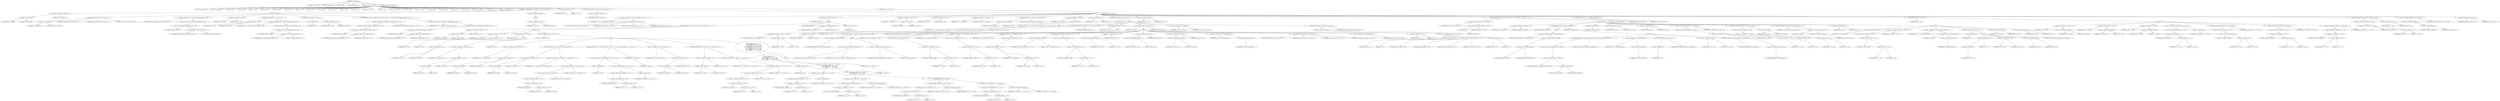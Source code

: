 digraph cache_insert {  
"1000127" [label = "(METHOD,cache_insert)" ]
"1000128" [label = "(PARAM,const char *a1)" ]
"1000129" [label = "(PARAM,_DWORD *a2)" ]
"1000130" [label = "(PARAM,int a3)" ]
"1000131" [label = "(PARAM,unsigned int a4)" ]
"1000132" [label = "(PARAM,int a5)" ]
"1000133" [label = "(BLOCK,,)" ]
"1000134" [label = "(LOCAL,v9: unsigned int)" ]
"1000135" [label = "(LOCAL,v10: unsigned int)" ]
"1000136" [label = "(LOCAL,v11: int)" ]
"1000137" [label = "(LOCAL,v12: int)" ]
"1000138" [label = "(LOCAL,v13: bool)" ]
"1000139" [label = "(LOCAL,v14: bool)" ]
"1000140" [label = "(LOCAL,v15: bool)" ]
"1000141" [label = "(LOCAL,v16: int)" ]
"1000142" [label = "(LOCAL,v17: int)" ]
"1000143" [label = "(LOCAL,v18: int)" ]
"1000144" [label = "(LOCAL,v19: int)" ]
"1000145" [label = "(LOCAL,v20: int)" ]
"1000146" [label = "(LOCAL,v21: int)" ]
"1000147" [label = "(LOCAL,v22: int)" ]
"1000148" [label = "(LOCAL,v23: const char *)" ]
"1000149" [label = "(LOCAL,v24: int)" ]
"1000150" [label = "(LOCAL,v25: _DWORD *)" ]
"1000151" [label = "(LOCAL,v26: int)" ]
"1000152" [label = "(LOCAL,v27: char *)" ]
"1000153" [label = "(LOCAL,v29: int)" ]
"1000154" [label = "(LOCAL,v30: int)" ]
"1000155" [label = "(LOCAL,v31: int)" ]
"1000156" [label = "(LOCAL,v32: int)" ]
"1000157" [label = "(LOCAL,v33: _DWORD *)" ]
"1000158" [label = "(LOCAL,s: char *)" ]
"1000159" [label = "(LOCAL,v35: _DWORD [ 11 ])" ]
"1000160" [label = "(CONTROL_STRUCTURE,if ( (a5 & 0x980) != 0 ),if ( (a5 & 0x980) != 0 ))" ]
"1000161" [label = "(<operator>.notEquals,(a5 & 0x980) != 0)" ]
"1000162" [label = "(<operator>.and,a5 & 0x980)" ]
"1000163" [label = "(IDENTIFIER,a5,a5 & 0x980)" ]
"1000164" [label = "(LITERAL,0x980,a5 & 0x980)" ]
"1000165" [label = "(LITERAL,0,(a5 & 0x980) != 0)" ]
"1000166" [label = "(BLOCK,,)" ]
"1000167" [label = "(log_query,log_query(a5 | 0x10000, a1, a2, 0))" ]
"1000168" [label = "(<operator>.or,a5 | 0x10000)" ]
"1000169" [label = "(IDENTIFIER,a5,a5 | 0x10000)" ]
"1000170" [label = "(LITERAL,0x10000,a5 | 0x10000)" ]
"1000171" [label = "(IDENTIFIER,a1,log_query(a5 | 0x10000, a1, a2, 0))" ]
"1000172" [label = "(IDENTIFIER,a2,log_query(a5 | 0x10000, a1, a2, 0))" ]
"1000173" [label = "(LITERAL,0,log_query(a5 | 0x10000, a1, a2, 0))" ]
"1000174" [label = "(<operator>.assignment,v9 = *(_DWORD *)(dnsmasq_daemon + 252))" ]
"1000175" [label = "(IDENTIFIER,v9,v9 = *(_DWORD *)(dnsmasq_daemon + 252))" ]
"1000176" [label = "(<operator>.indirection,*(_DWORD *)(dnsmasq_daemon + 252))" ]
"1000177" [label = "(<operator>.cast,(_DWORD *)(dnsmasq_daemon + 252))" ]
"1000178" [label = "(UNKNOWN,_DWORD *,_DWORD *)" ]
"1000179" [label = "(<operator>.addition,dnsmasq_daemon + 252)" ]
"1000180" [label = "(IDENTIFIER,dnsmasq_daemon,dnsmasq_daemon + 252)" ]
"1000181" [label = "(LITERAL,252,dnsmasq_daemon + 252)" ]
"1000182" [label = "(<operator>.assignment,v10 = a4)" ]
"1000183" [label = "(IDENTIFIER,v10,v10 = a4)" ]
"1000184" [label = "(IDENTIFIER,a4,v10 = a4)" ]
"1000185" [label = "(CONTROL_STRUCTURE,if ( v9 < a4 ),if ( v9 < a4 ))" ]
"1000186" [label = "(<operator>.lessThan,v9 < a4)" ]
"1000187" [label = "(IDENTIFIER,v9,v9 < a4)" ]
"1000188" [label = "(IDENTIFIER,a4,v9 < a4)" ]
"1000189" [label = "(<operator>.assignment,v10 = *(_DWORD *)(dnsmasq_daemon + 252))" ]
"1000190" [label = "(IDENTIFIER,v10,v10 = *(_DWORD *)(dnsmasq_daemon + 252))" ]
"1000191" [label = "(<operator>.indirection,*(_DWORD *)(dnsmasq_daemon + 252))" ]
"1000192" [label = "(<operator>.cast,(_DWORD *)(dnsmasq_daemon + 252))" ]
"1000193" [label = "(UNKNOWN,_DWORD *,_DWORD *)" ]
"1000194" [label = "(<operator>.addition,dnsmasq_daemon + 252)" ]
"1000195" [label = "(IDENTIFIER,dnsmasq_daemon,dnsmasq_daemon + 252)" ]
"1000196" [label = "(LITERAL,252,dnsmasq_daemon + 252)" ]
"1000197" [label = "(CONTROL_STRUCTURE,if ( !v9 ),if ( !v9 ))" ]
"1000198" [label = "(<operator>.logicalNot,!v9)" ]
"1000199" [label = "(IDENTIFIER,v9,!v9)" ]
"1000200" [label = "(<operator>.assignment,v10 = a4)" ]
"1000201" [label = "(IDENTIFIER,v10,v10 = a4)" ]
"1000202" [label = "(IDENTIFIER,a4,v10 = a4)" ]
"1000203" [label = "(CONTROL_STRUCTURE,if ( *(_DWORD *)(dnsmasq_daemon + 248) > v10 ),if ( *(_DWORD *)(dnsmasq_daemon + 248) > v10 ))" ]
"1000204" [label = "(<operator>.greaterThan,*(_DWORD *)(dnsmasq_daemon + 248) > v10)" ]
"1000205" [label = "(<operator>.indirection,*(_DWORD *)(dnsmasq_daemon + 248))" ]
"1000206" [label = "(<operator>.cast,(_DWORD *)(dnsmasq_daemon + 248))" ]
"1000207" [label = "(UNKNOWN,_DWORD *,_DWORD *)" ]
"1000208" [label = "(<operator>.addition,dnsmasq_daemon + 248)" ]
"1000209" [label = "(IDENTIFIER,dnsmasq_daemon,dnsmasq_daemon + 248)" ]
"1000210" [label = "(LITERAL,248,dnsmasq_daemon + 248)" ]
"1000211" [label = "(IDENTIFIER,v10,*(_DWORD *)(dnsmasq_daemon + 248) > v10)" ]
"1000212" [label = "(<operator>.assignment,v10 = *(_DWORD *)(dnsmasq_daemon + 248))" ]
"1000213" [label = "(IDENTIFIER,v10,v10 = *(_DWORD *)(dnsmasq_daemon + 248))" ]
"1000214" [label = "(<operator>.indirection,*(_DWORD *)(dnsmasq_daemon + 248))" ]
"1000215" [label = "(<operator>.cast,(_DWORD *)(dnsmasq_daemon + 248))" ]
"1000216" [label = "(UNKNOWN,_DWORD *,_DWORD *)" ]
"1000217" [label = "(<operator>.addition,dnsmasq_daemon + 248)" ]
"1000218" [label = "(IDENTIFIER,dnsmasq_daemon,dnsmasq_daemon + 248)" ]
"1000219" [label = "(LITERAL,248,dnsmasq_daemon + 248)" ]
"1000220" [label = "(CONTROL_STRUCTURE,else,else)" ]
"1000221" [label = "(BLOCK,,)" ]
"1000222" [label = "(<operator>.assignment,v10 = a4)" ]
"1000223" [label = "(IDENTIFIER,v10,v10 = a4)" ]
"1000224" [label = "(IDENTIFIER,a4,v10 = a4)" ]
"1000225" [label = "(<operator>.assignment,v11 = 0)" ]
"1000226" [label = "(IDENTIFIER,v11,v11 = 0)" ]
"1000227" [label = "(LITERAL,0,v11 = 0)" ]
"1000228" [label = "(CONTROL_STRUCTURE,if ( !insert_error ),if ( !insert_error ))" ]
"1000229" [label = "(<operator>.logicalNot,!insert_error)" ]
"1000230" [label = "(IDENTIFIER,insert_error,!insert_error)" ]
"1000231" [label = "(BLOCK,,)" ]
"1000232" [label = "(<operator>.assignment,v12 = cache_scan_free(a1, a2, a3, a5))" ]
"1000233" [label = "(IDENTIFIER,v12,v12 = cache_scan_free(a1, a2, a3, a5))" ]
"1000234" [label = "(cache_scan_free,cache_scan_free(a1, a2, a3, a5))" ]
"1000235" [label = "(IDENTIFIER,a1,cache_scan_free(a1, a2, a3, a5))" ]
"1000236" [label = "(IDENTIFIER,a2,cache_scan_free(a1, a2, a3, a5))" ]
"1000237" [label = "(IDENTIFIER,a3,cache_scan_free(a1, a2, a3, a5))" ]
"1000238" [label = "(IDENTIFIER,a5,cache_scan_free(a1, a2, a3, a5))" ]
"1000239" [label = "(CONTROL_STRUCTURE,if ( v12 ),if ( v12 ))" ]
"1000240" [label = "(IDENTIFIER,v12,if ( v12 ))" ]
"1000241" [label = "(BLOCK,,)" ]
"1000242" [label = "(CONTROL_STRUCTURE,if ( (a5 & 0x180) != 0 ),if ( (a5 & 0x180) != 0 ))" ]
"1000243" [label = "(<operator>.notEquals,(a5 & 0x180) != 0)" ]
"1000244" [label = "(<operator>.and,a5 & 0x180)" ]
"1000245" [label = "(IDENTIFIER,a5,a5 & 0x180)" ]
"1000246" [label = "(LITERAL,0x180,a5 & 0x180)" ]
"1000247" [label = "(LITERAL,0,(a5 & 0x180) != 0)" ]
"1000248" [label = "(BLOCK,,)" ]
"1000249" [label = "(<operator>.assignment,v13 = a2 == 0)" ]
"1000250" [label = "(IDENTIFIER,v13,v13 = a2 == 0)" ]
"1000251" [label = "(<operator>.equals,a2 == 0)" ]
"1000252" [label = "(IDENTIFIER,a2,a2 == 0)" ]
"1000253" [label = "(LITERAL,0,a2 == 0)" ]
"1000254" [label = "(CONTROL_STRUCTURE,if ( a2 ),if ( a2 ))" ]
"1000255" [label = "(IDENTIFIER,a2,if ( a2 ))" ]
"1000256" [label = "(BLOCK,,)" ]
"1000257" [label = "(<operator>.assignment,v11 = v12)" ]
"1000258" [label = "(IDENTIFIER,v11,v11 = v12)" ]
"1000259" [label = "(IDENTIFIER,v12,v11 = v12)" ]
"1000260" [label = "(<operator>.assignment,v13 = (a5 & 8) == 0)" ]
"1000261" [label = "(IDENTIFIER,v13,v13 = (a5 & 8) == 0)" ]
"1000262" [label = "(<operator>.equals,(a5 & 8) == 0)" ]
"1000263" [label = "(<operator>.and,a5 & 8)" ]
"1000264" [label = "(IDENTIFIER,a5,a5 & 8)" ]
"1000265" [label = "(LITERAL,8,a5 & 8)" ]
"1000266" [label = "(LITERAL,0,(a5 & 8) == 0)" ]
"1000267" [label = "(CONTROL_STRUCTURE,if ( !v13 ),if ( !v13 ))" ]
"1000268" [label = "(<operator>.logicalNot,!v13)" ]
"1000269" [label = "(IDENTIFIER,v13,!v13)" ]
"1000270" [label = "(BLOCK,,)" ]
"1000271" [label = "(<operator>.assignment,v14 = (a5 & 0x80) == 0)" ]
"1000272" [label = "(IDENTIFIER,v14,v14 = (a5 & 0x80) == 0)" ]
"1000273" [label = "(<operator>.equals,(a5 & 0x80) == 0)" ]
"1000274" [label = "(<operator>.and,a5 & 0x80)" ]
"1000275" [label = "(IDENTIFIER,a5,a5 & 0x80)" ]
"1000276" [label = "(LITERAL,0x80,a5 & 0x80)" ]
"1000277" [label = "(LITERAL,0,(a5 & 0x80) == 0)" ]
"1000278" [label = "(CONTROL_STRUCTURE,if ( (a5 & 0x80) != 0 ),if ( (a5 & 0x80) != 0 ))" ]
"1000279" [label = "(<operator>.notEquals,(a5 & 0x80) != 0)" ]
"1000280" [label = "(<operator>.and,a5 & 0x80)" ]
"1000281" [label = "(IDENTIFIER,a5,a5 & 0x80)" ]
"1000282" [label = "(LITERAL,0x80,a5 & 0x80)" ]
"1000283" [label = "(LITERAL,0,(a5 & 0x80) != 0)" ]
"1000284" [label = "(<operator>.assignment,v14 = (*(_BYTE *)(v11 + 36) & 0x80) == 0)" ]
"1000285" [label = "(IDENTIFIER,v14,v14 = (*(_BYTE *)(v11 + 36) & 0x80) == 0)" ]
"1000286" [label = "(<operator>.equals,(*(_BYTE *)(v11 + 36) & 0x80) == 0)" ]
"1000287" [label = "(<operator>.and,*(_BYTE *)(v11 + 36) & 0x80)" ]
"1000288" [label = "(<operator>.indirection,*(_BYTE *)(v11 + 36))" ]
"1000289" [label = "(<operator>.cast,(_BYTE *)(v11 + 36))" ]
"1000290" [label = "(UNKNOWN,_BYTE *,_BYTE *)" ]
"1000291" [label = "(<operator>.addition,v11 + 36)" ]
"1000292" [label = "(IDENTIFIER,v11,v11 + 36)" ]
"1000293" [label = "(LITERAL,36,v11 + 36)" ]
"1000294" [label = "(LITERAL,0x80,*(_BYTE *)(v11 + 36) & 0x80)" ]
"1000295" [label = "(LITERAL,0,(*(_BYTE *)(v11 + 36) & 0x80) == 0)" ]
"1000296" [label = "(CONTROL_STRUCTURE,if ( !v14 && *(_DWORD *)(v11 + 12) == *a2 ),if ( !v14 && *(_DWORD *)(v11 + 12) == *a2 ))" ]
"1000297" [label = "(<operator>.logicalAnd,!v14 && *(_DWORD *)(v11 + 12) == *a2)" ]
"1000298" [label = "(<operator>.logicalNot,!v14)" ]
"1000299" [label = "(IDENTIFIER,v14,!v14)" ]
"1000300" [label = "(<operator>.equals,*(_DWORD *)(v11 + 12) == *a2)" ]
"1000301" [label = "(<operator>.indirection,*(_DWORD *)(v11 + 12))" ]
"1000302" [label = "(<operator>.cast,(_DWORD *)(v11 + 12))" ]
"1000303" [label = "(UNKNOWN,_DWORD *,_DWORD *)" ]
"1000304" [label = "(<operator>.addition,v11 + 12)" ]
"1000305" [label = "(IDENTIFIER,v11,v11 + 12)" ]
"1000306" [label = "(LITERAL,12,v11 + 12)" ]
"1000307" [label = "(<operator>.indirection,*a2)" ]
"1000308" [label = "(IDENTIFIER,a2,*(_DWORD *)(v11 + 12) == *a2)" ]
"1000309" [label = "(RETURN,return v11;,return v11;)" ]
"1000310" [label = "(IDENTIFIER,v11,return v11;)" ]
"1000311" [label = "(<operator>.assignment,v15 = (a5 & 0x100) == 0)" ]
"1000312" [label = "(IDENTIFIER,v15,v15 = (a5 & 0x100) == 0)" ]
"1000313" [label = "(<operator>.equals,(a5 & 0x100) == 0)" ]
"1000314" [label = "(<operator>.and,a5 & 0x100)" ]
"1000315" [label = "(IDENTIFIER,a5,a5 & 0x100)" ]
"1000316" [label = "(LITERAL,0x100,a5 & 0x100)" ]
"1000317" [label = "(LITERAL,0,(a5 & 0x100) == 0)" ]
"1000318" [label = "(CONTROL_STRUCTURE,if ( (a5 & 0x100) != 0 ),if ( (a5 & 0x100) != 0 ))" ]
"1000319" [label = "(<operator>.notEquals,(a5 & 0x100) != 0)" ]
"1000320" [label = "(<operator>.and,a5 & 0x100)" ]
"1000321" [label = "(IDENTIFIER,a5,a5 & 0x100)" ]
"1000322" [label = "(LITERAL,0x100,a5 & 0x100)" ]
"1000323" [label = "(LITERAL,0,(a5 & 0x100) != 0)" ]
"1000324" [label = "(<operator>.assignment,v15 = (*(_BYTE *)(v11 + 37) & 1) == 0)" ]
"1000325" [label = "(IDENTIFIER,v15,v15 = (*(_BYTE *)(v11 + 37) & 1) == 0)" ]
"1000326" [label = "(<operator>.equals,(*(_BYTE *)(v11 + 37) & 1) == 0)" ]
"1000327" [label = "(<operator>.and,*(_BYTE *)(v11 + 37) & 1)" ]
"1000328" [label = "(<operator>.indirection,*(_BYTE *)(v11 + 37))" ]
"1000329" [label = "(<operator>.cast,(_BYTE *)(v11 + 37))" ]
"1000330" [label = "(UNKNOWN,_BYTE *,_BYTE *)" ]
"1000331" [label = "(<operator>.addition,v11 + 37)" ]
"1000332" [label = "(IDENTIFIER,v11,v11 + 37)" ]
"1000333" [label = "(LITERAL,37,v11 + 37)" ]
"1000334" [label = "(LITERAL,1,*(_BYTE *)(v11 + 37) & 1)" ]
"1000335" [label = "(LITERAL,0,(*(_BYTE *)(v11 + 37) & 1) == 0)" ]
"1000336" [label = "(CONTROL_STRUCTURE,if ( !v15\n            && *(_DWORD *)(v11 + 12) == *a2\n            && *(_DWORD *)(v11 + 16) == a2[1]\n            && *(_DWORD *)(v11 + 20) == a2[2]\n            && *(_DWORD *)(v11 + 24) == a2[3] ),if ( !v15\n            && *(_DWORD *)(v11 + 12) == *a2\n            && *(_DWORD *)(v11 + 16) == a2[1]\n            && *(_DWORD *)(v11 + 20) == a2[2]\n            && *(_DWORD *)(v11 + 24) == a2[3] ))" ]
"1000337" [label = "(<operator>.logicalAnd,!v15\n            && *(_DWORD *)(v11 + 12) == *a2\n            && *(_DWORD *)(v11 + 16) == a2[1]\n            && *(_DWORD *)(v11 + 20) == a2[2]\n            && *(_DWORD *)(v11 + 24) == a2[3])" ]
"1000338" [label = "(<operator>.logicalNot,!v15)" ]
"1000339" [label = "(IDENTIFIER,v15,!v15)" ]
"1000340" [label = "(<operator>.logicalAnd,*(_DWORD *)(v11 + 12) == *a2\n            && *(_DWORD *)(v11 + 16) == a2[1]\n            && *(_DWORD *)(v11 + 20) == a2[2]\n            && *(_DWORD *)(v11 + 24) == a2[3])" ]
"1000341" [label = "(<operator>.equals,*(_DWORD *)(v11 + 12) == *a2)" ]
"1000342" [label = "(<operator>.indirection,*(_DWORD *)(v11 + 12))" ]
"1000343" [label = "(<operator>.cast,(_DWORD *)(v11 + 12))" ]
"1000344" [label = "(UNKNOWN,_DWORD *,_DWORD *)" ]
"1000345" [label = "(<operator>.addition,v11 + 12)" ]
"1000346" [label = "(IDENTIFIER,v11,v11 + 12)" ]
"1000347" [label = "(LITERAL,12,v11 + 12)" ]
"1000348" [label = "(<operator>.indirection,*a2)" ]
"1000349" [label = "(IDENTIFIER,a2,*(_DWORD *)(v11 + 12) == *a2)" ]
"1000350" [label = "(<operator>.logicalAnd,*(_DWORD *)(v11 + 16) == a2[1]\n            && *(_DWORD *)(v11 + 20) == a2[2]\n            && *(_DWORD *)(v11 + 24) == a2[3])" ]
"1000351" [label = "(<operator>.equals,*(_DWORD *)(v11 + 16) == a2[1])" ]
"1000352" [label = "(<operator>.indirection,*(_DWORD *)(v11 + 16))" ]
"1000353" [label = "(<operator>.cast,(_DWORD *)(v11 + 16))" ]
"1000354" [label = "(UNKNOWN,_DWORD *,_DWORD *)" ]
"1000355" [label = "(<operator>.addition,v11 + 16)" ]
"1000356" [label = "(IDENTIFIER,v11,v11 + 16)" ]
"1000357" [label = "(LITERAL,16,v11 + 16)" ]
"1000358" [label = "(<operator>.indirectIndexAccess,a2[1])" ]
"1000359" [label = "(IDENTIFIER,a2,*(_DWORD *)(v11 + 16) == a2[1])" ]
"1000360" [label = "(LITERAL,1,*(_DWORD *)(v11 + 16) == a2[1])" ]
"1000361" [label = "(<operator>.logicalAnd,*(_DWORD *)(v11 + 20) == a2[2]\n            && *(_DWORD *)(v11 + 24) == a2[3])" ]
"1000362" [label = "(<operator>.equals,*(_DWORD *)(v11 + 20) == a2[2])" ]
"1000363" [label = "(<operator>.indirection,*(_DWORD *)(v11 + 20))" ]
"1000364" [label = "(<operator>.cast,(_DWORD *)(v11 + 20))" ]
"1000365" [label = "(UNKNOWN,_DWORD *,_DWORD *)" ]
"1000366" [label = "(<operator>.addition,v11 + 20)" ]
"1000367" [label = "(IDENTIFIER,v11,v11 + 20)" ]
"1000368" [label = "(LITERAL,20,v11 + 20)" ]
"1000369" [label = "(<operator>.indirectIndexAccess,a2[2])" ]
"1000370" [label = "(IDENTIFIER,a2,*(_DWORD *)(v11 + 20) == a2[2])" ]
"1000371" [label = "(LITERAL,2,*(_DWORD *)(v11 + 20) == a2[2])" ]
"1000372" [label = "(<operator>.equals,*(_DWORD *)(v11 + 24) == a2[3])" ]
"1000373" [label = "(<operator>.indirection,*(_DWORD *)(v11 + 24))" ]
"1000374" [label = "(<operator>.cast,(_DWORD *)(v11 + 24))" ]
"1000375" [label = "(UNKNOWN,_DWORD *,_DWORD *)" ]
"1000376" [label = "(<operator>.addition,v11 + 24)" ]
"1000377" [label = "(IDENTIFIER,v11,v11 + 24)" ]
"1000378" [label = "(LITERAL,24,v11 + 24)" ]
"1000379" [label = "(<operator>.indirectIndexAccess,a2[3])" ]
"1000380" [label = "(IDENTIFIER,a2,*(_DWORD *)(v11 + 24) == a2[3])" ]
"1000381" [label = "(LITERAL,3,*(_DWORD *)(v11 + 24) == a2[3])" ]
"1000382" [label = "(BLOCK,,)" ]
"1000383" [label = "(RETURN,return v11;,return v11;)" ]
"1000384" [label = "(IDENTIFIER,v11,return v11;)" ]
"1000385" [label = "(JUMP_TARGET,LABEL_44)" ]
"1000386" [label = "(<operator>.assignment,insert_error = 1)" ]
"1000387" [label = "(IDENTIFIER,insert_error,insert_error = 1)" ]
"1000388" [label = "(LITERAL,1,insert_error = 1)" ]
"1000389" [label = "(RETURN,return 0;,return 0;)" ]
"1000390" [label = "(LITERAL,0,return 0;)" ]
"1000391" [label = "(<operator>.assignment,s = (char *)a1)" ]
"1000392" [label = "(IDENTIFIER,s,s = (char *)a1)" ]
"1000393" [label = "(<operator>.cast,(char *)a1)" ]
"1000394" [label = "(UNKNOWN,char *,char *)" ]
"1000395" [label = "(IDENTIFIER,a1,(char *)a1)" ]
"1000396" [label = "(<operator>.assignment,v33 = a2)" ]
"1000397" [label = "(IDENTIFIER,v33,v33 = a2)" ]
"1000398" [label = "(IDENTIFIER,a2,v33 = a2)" ]
"1000399" [label = "(<operator>.assignment,v11 = cache_tail)" ]
"1000400" [label = "(IDENTIFIER,v11,v11 = cache_tail)" ]
"1000401" [label = "(IDENTIFIER,cache_tail,v11 = cache_tail)" ]
"1000402" [label = "(CONTROL_STRUCTURE,if ( !cache_tail ),if ( !cache_tail ))" ]
"1000403" [label = "(<operator>.logicalNot,!cache_tail)" ]
"1000404" [label = "(IDENTIFIER,cache_tail,!cache_tail)" ]
"1000405" [label = "(CONTROL_STRUCTURE,goto LABEL_44;,goto LABEL_44;)" ]
"1000406" [label = "(<operator>.assignment,v16 = a5 & 4)" ]
"1000407" [label = "(IDENTIFIER,v16,v16 = a5 & 4)" ]
"1000408" [label = "(<operator>.and,a5 & 4)" ]
"1000409" [label = "(IDENTIFIER,a5,a5 & 4)" ]
"1000410" [label = "(LITERAL,4,a5 & 4)" ]
"1000411" [label = "(<operator>.assignment,v17 = 0)" ]
"1000412" [label = "(IDENTIFIER,v17,v17 = 0)" ]
"1000413" [label = "(LITERAL,0,v17 = 0)" ]
"1000414" [label = "(CONTROL_STRUCTURE,while ( 1 ),while ( 1 ))" ]
"1000415" [label = "(LITERAL,1,while ( 1 ))" ]
"1000416" [label = "(BLOCK,,)" ]
"1000417" [label = "(<operator>.assignment,v18 = *(unsigned __int16 *)(v11 + 36))" ]
"1000418" [label = "(IDENTIFIER,v18,v18 = *(unsigned __int16 *)(v11 + 36))" ]
"1000419" [label = "(<operator>.indirection,*(unsigned __int16 *)(v11 + 36))" ]
"1000420" [label = "(<operator>.cast,(unsigned __int16 *)(v11 + 36))" ]
"1000421" [label = "(UNKNOWN,unsigned __int16 *,unsigned __int16 *)" ]
"1000422" [label = "(<operator>.addition,v11 + 36)" ]
"1000423" [label = "(IDENTIFIER,v11,v11 + 36)" ]
"1000424" [label = "(LITERAL,36,v11 + 36)" ]
"1000425" [label = "(CONTROL_STRUCTURE,if ( (v18 & 0xC) == 0 ),if ( (v18 & 0xC) == 0 ))" ]
"1000426" [label = "(<operator>.equals,(v18 & 0xC) == 0)" ]
"1000427" [label = "(<operator>.and,v18 & 0xC)" ]
"1000428" [label = "(IDENTIFIER,v18,v18 & 0xC)" ]
"1000429" [label = "(LITERAL,0xC,v18 & 0xC)" ]
"1000430" [label = "(LITERAL,0,(v18 & 0xC) == 0)" ]
"1000431" [label = "(CONTROL_STRUCTURE,break;,break;)" ]
"1000432" [label = "(CONTROL_STRUCTURE,if ( v17 ),if ( v17 ))" ]
"1000433" [label = "(IDENTIFIER,v17,if ( v17 ))" ]
"1000434" [label = "(BLOCK,,)" ]
"1000435" [label = "(CONTROL_STRUCTURE,if ( !cache_insert_warned ),if ( !cache_insert_warned ))" ]
"1000436" [label = "(<operator>.logicalNot,!cache_insert_warned)" ]
"1000437" [label = "(IDENTIFIER,cache_insert_warned,!cache_insert_warned)" ]
"1000438" [label = "(BLOCK,,)" ]
"1000439" [label = "(my_syslog,my_syslog(3, \"Internal error in cache.\"))" ]
"1000440" [label = "(LITERAL,3,my_syslog(3, \"Internal error in cache.\"))" ]
"1000441" [label = "(LITERAL,\"Internal error in cache.\",my_syslog(3, \"Internal error in cache.\"))" ]
"1000442" [label = "(<operator>.assignment,cache_insert_warned = 1)" ]
"1000443" [label = "(IDENTIFIER,cache_insert_warned,cache_insert_warned = 1)" ]
"1000444" [label = "(LITERAL,1,cache_insert_warned = 1)" ]
"1000445" [label = "(CONTROL_STRUCTURE,goto LABEL_44;,goto LABEL_44;)" ]
"1000446" [label = "(CONTROL_STRUCTURE,if ( v16 ),if ( v16 ))" ]
"1000447" [label = "(IDENTIFIER,v16,if ( v16 ))" ]
"1000448" [label = "(BLOCK,,)" ]
"1000449" [label = "(<operator>.assignment,v19 = *(_DWORD *)(v11 + 16))" ]
"1000450" [label = "(IDENTIFIER,v19,v19 = *(_DWORD *)(v11 + 16))" ]
"1000451" [label = "(<operator>.indirection,*(_DWORD *)(v11 + 16))" ]
"1000452" [label = "(<operator>.cast,(_DWORD *)(v11 + 16))" ]
"1000453" [label = "(UNKNOWN,_DWORD *,_DWORD *)" ]
"1000454" [label = "(<operator>.addition,v11 + 16)" ]
"1000455" [label = "(IDENTIFIER,v11,v11 + 16)" ]
"1000456" [label = "(LITERAL,16,v11 + 16)" ]
"1000457" [label = "(<operator>.assignment,v20 = *(_DWORD *)(v11 + 20))" ]
"1000458" [label = "(IDENTIFIER,v20,v20 = *(_DWORD *)(v11 + 20))" ]
"1000459" [label = "(<operator>.indirection,*(_DWORD *)(v11 + 20))" ]
"1000460" [label = "(<operator>.cast,(_DWORD *)(v11 + 20))" ]
"1000461" [label = "(UNKNOWN,_DWORD *,_DWORD *)" ]
"1000462" [label = "(<operator>.addition,v11 + 20)" ]
"1000463" [label = "(IDENTIFIER,v11,v11 + 20)" ]
"1000464" [label = "(LITERAL,20,v11 + 20)" ]
"1000465" [label = "(<operator>.assignment,v21 = *(_DWORD *)(v11 + 24))" ]
"1000466" [label = "(IDENTIFIER,v21,v21 = *(_DWORD *)(v11 + 24))" ]
"1000467" [label = "(<operator>.indirection,*(_DWORD *)(v11 + 24))" ]
"1000468" [label = "(<operator>.cast,(_DWORD *)(v11 + 24))" ]
"1000469" [label = "(UNKNOWN,_DWORD *,_DWORD *)" ]
"1000470" [label = "(<operator>.addition,v11 + 24)" ]
"1000471" [label = "(IDENTIFIER,v11,v11 + 24)" ]
"1000472" [label = "(LITERAL,24,v11 + 24)" ]
"1000473" [label = "(<operator>.assignment,v35[0] = *(_DWORD *)(v11 + 12))" ]
"1000474" [label = "(<operator>.indirectIndexAccess,v35[0])" ]
"1000475" [label = "(IDENTIFIER,v35,v35[0] = *(_DWORD *)(v11 + 12))" ]
"1000476" [label = "(LITERAL,0,v35[0] = *(_DWORD *)(v11 + 12))" ]
"1000477" [label = "(<operator>.indirection,*(_DWORD *)(v11 + 12))" ]
"1000478" [label = "(<operator>.cast,(_DWORD *)(v11 + 12))" ]
"1000479" [label = "(UNKNOWN,_DWORD *,_DWORD *)" ]
"1000480" [label = "(<operator>.addition,v11 + 12)" ]
"1000481" [label = "(IDENTIFIER,v11,v11 + 12)" ]
"1000482" [label = "(LITERAL,12,v11 + 12)" ]
"1000483" [label = "(<operator>.assignment,v35[1] = v19)" ]
"1000484" [label = "(<operator>.indirectIndexAccess,v35[1])" ]
"1000485" [label = "(IDENTIFIER,v35,v35[1] = v19)" ]
"1000486" [label = "(LITERAL,1,v35[1] = v19)" ]
"1000487" [label = "(IDENTIFIER,v19,v35[1] = v19)" ]
"1000488" [label = "(<operator>.assignment,v35[2] = v20)" ]
"1000489" [label = "(<operator>.indirectIndexAccess,v35[2])" ]
"1000490" [label = "(IDENTIFIER,v35,v35[2] = v20)" ]
"1000491" [label = "(LITERAL,2,v35[2] = v20)" ]
"1000492" [label = "(IDENTIFIER,v20,v35[2] = v20)" ]
"1000493" [label = "(<operator>.assignment,v35[3] = v21)" ]
"1000494" [label = "(<operator>.indirectIndexAccess,v35[3])" ]
"1000495" [label = "(IDENTIFIER,v35,v35[3] = v21)" ]
"1000496" [label = "(LITERAL,3,v35[3] = v21)" ]
"1000497" [label = "(IDENTIFIER,v21,v35[3] = v21)" ]
"1000498" [label = "(<operator>.assignment,v22 = cache_get_name(v11))" ]
"1000499" [label = "(IDENTIFIER,v22,v22 = cache_get_name(v11))" ]
"1000500" [label = "(cache_get_name,cache_get_name(v11))" ]
"1000501" [label = "(IDENTIFIER,v11,cache_get_name(v11))" ]
"1000502" [label = "(cache_scan_free,cache_scan_free(v22, v35, a3, v18))" ]
"1000503" [label = "(IDENTIFIER,v22,cache_scan_free(v22, v35, a3, v18))" ]
"1000504" [label = "(IDENTIFIER,v35,cache_scan_free(v22, v35, a3, v18))" ]
"1000505" [label = "(IDENTIFIER,a3,cache_scan_free(v22, v35, a3, v18))" ]
"1000506" [label = "(IDENTIFIER,v18,cache_scan_free(v22, v35, a3, v18))" ]
"1000507" [label = "(<operator>.preIncrement,++cache_live_freed)" ]
"1000508" [label = "(IDENTIFIER,cache_live_freed,++cache_live_freed)" ]
"1000509" [label = "(<operator>.assignment,v17 = 1)" ]
"1000510" [label = "(IDENTIFIER,v17,v17 = 1)" ]
"1000511" [label = "(LITERAL,1,v17 = 1)" ]
"1000512" [label = "(CONTROL_STRUCTURE,else,else)" ]
"1000513" [label = "(BLOCK,,)" ]
"1000514" [label = "(<operator>.assignment,v17 = 0)" ]
"1000515" [label = "(IDENTIFIER,v17,v17 = 0)" ]
"1000516" [label = "(LITERAL,0,v17 = 0)" ]
"1000517" [label = "(cache_scan_free,cache_scan_free(0, 0, a3, 0))" ]
"1000518" [label = "(LITERAL,0,cache_scan_free(0, 0, a3, 0))" ]
"1000519" [label = "(LITERAL,0,cache_scan_free(0, 0, a3, 0))" ]
"1000520" [label = "(IDENTIFIER,a3,cache_scan_free(0, 0, a3, 0))" ]
"1000521" [label = "(LITERAL,0,cache_scan_free(0, 0, a3, 0))" ]
"1000522" [label = "(<operator>.assignment,v16 = 1)" ]
"1000523" [label = "(IDENTIFIER,v16,v16 = 1)" ]
"1000524" [label = "(LITERAL,1,v16 = 1)" ]
"1000525" [label = "(<operator>.assignment,v11 = cache_tail)" ]
"1000526" [label = "(IDENTIFIER,v11,v11 = cache_tail)" ]
"1000527" [label = "(IDENTIFIER,cache_tail,v11 = cache_tail)" ]
"1000528" [label = "(CONTROL_STRUCTURE,if ( !cache_tail ),if ( !cache_tail ))" ]
"1000529" [label = "(<operator>.logicalNot,!cache_tail)" ]
"1000530" [label = "(IDENTIFIER,cache_tail,!cache_tail)" ]
"1000531" [label = "(CONTROL_STRUCTURE,goto LABEL_44;,goto LABEL_44;)" ]
"1000532" [label = "(<operator>.assignment,v23 = a1)" ]
"1000533" [label = "(IDENTIFIER,v23,v23 = a1)" ]
"1000534" [label = "(IDENTIFIER,a1,v23 = a1)" ]
"1000535" [label = "(CONTROL_STRUCTURE,if ( a1 && strlen(a1) >= 0x32 ),if ( a1 && strlen(a1) >= 0x32 ))" ]
"1000536" [label = "(<operator>.logicalAnd,a1 && strlen(a1) >= 0x32)" ]
"1000537" [label = "(IDENTIFIER,a1,a1 && strlen(a1) >= 0x32)" ]
"1000538" [label = "(<operator>.greaterEqualsThan,strlen(a1) >= 0x32)" ]
"1000539" [label = "(strlen,strlen(a1))" ]
"1000540" [label = "(IDENTIFIER,a1,strlen(a1))" ]
"1000541" [label = "(LITERAL,0x32,strlen(a1) >= 0x32)" ]
"1000542" [label = "(BLOCK,,)" ]
"1000543" [label = "(<operator>.assignment,v24 = big_free)" ]
"1000544" [label = "(IDENTIFIER,v24,v24 = big_free)" ]
"1000545" [label = "(IDENTIFIER,big_free,v24 = big_free)" ]
"1000546" [label = "(CONTROL_STRUCTURE,if ( big_free ),if ( big_free ))" ]
"1000547" [label = "(IDENTIFIER,big_free,if ( big_free ))" ]
"1000548" [label = "(BLOCK,,)" ]
"1000549" [label = "(<operator>.assignment,big_free = *(_DWORD *)big_free)" ]
"1000550" [label = "(IDENTIFIER,big_free,big_free = *(_DWORD *)big_free)" ]
"1000551" [label = "(<operator>.indirection,*(_DWORD *)big_free)" ]
"1000552" [label = "(<operator>.cast,(_DWORD *)big_free)" ]
"1000553" [label = "(UNKNOWN,_DWORD *,_DWORD *)" ]
"1000554" [label = "(IDENTIFIER,big_free,(_DWORD *)big_free)" ]
"1000555" [label = "(CONTROL_STRUCTURE,else,else)" ]
"1000556" [label = "(BLOCK,,)" ]
"1000557" [label = "(CONTROL_STRUCTURE,if ( !(bignames_left | a5 & 0x5000) ),if ( !(bignames_left | a5 & 0x5000) ))" ]
"1000558" [label = "(<operator>.logicalNot,!(bignames_left | a5 & 0x5000))" ]
"1000559" [label = "(<operator>.or,bignames_left | a5 & 0x5000)" ]
"1000560" [label = "(IDENTIFIER,bignames_left,bignames_left | a5 & 0x5000)" ]
"1000561" [label = "(<operator>.and,a5 & 0x5000)" ]
"1000562" [label = "(IDENTIFIER,a5,a5 & 0x5000)" ]
"1000563" [label = "(LITERAL,0x5000,a5 & 0x5000)" ]
"1000564" [label = "(CONTROL_STRUCTURE,goto LABEL_44;,goto LABEL_44;)" ]
"1000565" [label = "(<operator>.assignment,v32 = whine_malloc(1028))" ]
"1000566" [label = "(IDENTIFIER,v32,v32 = whine_malloc(1028))" ]
"1000567" [label = "(whine_malloc,whine_malloc(1028))" ]
"1000568" [label = "(LITERAL,1028,whine_malloc(1028))" ]
"1000569" [label = "(CONTROL_STRUCTURE,if ( !v32 ),if ( !v32 ))" ]
"1000570" [label = "(<operator>.logicalNot,!v32)" ]
"1000571" [label = "(IDENTIFIER,v32,!v32)" ]
"1000572" [label = "(CONTROL_STRUCTURE,goto LABEL_44;,goto LABEL_44;)" ]
"1000573" [label = "(<operator>.assignment,v24 = v32)" ]
"1000574" [label = "(IDENTIFIER,v24,v24 = v32)" ]
"1000575" [label = "(IDENTIFIER,v32,v24 = v32)" ]
"1000576" [label = "(CONTROL_STRUCTURE,if ( bignames_left ),if ( bignames_left ))" ]
"1000577" [label = "(IDENTIFIER,bignames_left,if ( bignames_left ))" ]
"1000578" [label = "(<operator>.preDecrement,--bignames_left)" ]
"1000579" [label = "(IDENTIFIER,bignames_left,--bignames_left)" ]
"1000580" [label = "(cache_unlink,cache_unlink(v11))" ]
"1000581" [label = "(IDENTIFIER,v11,cache_unlink(v11))" ]
"1000582" [label = "(<operator>.assignment,v25 = v33)" ]
"1000583" [label = "(IDENTIFIER,v25,v25 = v33)" ]
"1000584" [label = "(IDENTIFIER,v33,v25 = v33)" ]
"1000585" [label = "(<operator>.assignment,v26 = a3)" ]
"1000586" [label = "(IDENTIFIER,v26,v26 = a3)" ]
"1000587" [label = "(IDENTIFIER,a3,v26 = a3)" ]
"1000588" [label = "(<operator>.assignment,*(_DWORD *)(v11 + 40) = v24)" ]
"1000589" [label = "(<operator>.indirection,*(_DWORD *)(v11 + 40))" ]
"1000590" [label = "(<operator>.cast,(_DWORD *)(v11 + 40))" ]
"1000591" [label = "(UNKNOWN,_DWORD *,_DWORD *)" ]
"1000592" [label = "(<operator>.addition,v11 + 40)" ]
"1000593" [label = "(IDENTIFIER,v11,v11 + 40)" ]
"1000594" [label = "(LITERAL,40,v11 + 40)" ]
"1000595" [label = "(IDENTIFIER,v24,*(_DWORD *)(v11 + 40) = v24)" ]
"1000596" [label = "(<operator>.assignment,*(_WORD *)(v11 + 36) = a5 | 0x200)" ]
"1000597" [label = "(<operator>.indirection,*(_WORD *)(v11 + 36))" ]
"1000598" [label = "(<operator>.cast,(_WORD *)(v11 + 36))" ]
"1000599" [label = "(UNKNOWN,_WORD *,_WORD *)" ]
"1000600" [label = "(<operator>.addition,v11 + 36)" ]
"1000601" [label = "(IDENTIFIER,v11,v11 + 36)" ]
"1000602" [label = "(LITERAL,36,v11 + 36)" ]
"1000603" [label = "(<operator>.or,a5 | 0x200)" ]
"1000604" [label = "(IDENTIFIER,a5,a5 | 0x200)" ]
"1000605" [label = "(LITERAL,0x200,a5 | 0x200)" ]
"1000606" [label = "(<operator>.assignment,v27 = (char *)cache_get_name(v11))" ]
"1000607" [label = "(IDENTIFIER,v27,v27 = (char *)cache_get_name(v11))" ]
"1000608" [label = "(<operator>.cast,(char *)cache_get_name(v11))" ]
"1000609" [label = "(UNKNOWN,char *,char *)" ]
"1000610" [label = "(cache_get_name,cache_get_name(v11))" ]
"1000611" [label = "(IDENTIFIER,v11,cache_get_name(v11))" ]
"1000612" [label = "(<operator>.assignment,v23 = s)" ]
"1000613" [label = "(IDENTIFIER,v23,v23 = s)" ]
"1000614" [label = "(IDENTIFIER,s,v23 = s)" ]
"1000615" [label = "(CONTROL_STRUCTURE,else,else)" ]
"1000616" [label = "(BLOCK,,)" ]
"1000617" [label = "(cache_unlink,cache_unlink(v11))" ]
"1000618" [label = "(IDENTIFIER,v11,cache_unlink(v11))" ]
"1000619" [label = "(<operator>.assignment,*(_WORD *)(v11 + 36) = a5)" ]
"1000620" [label = "(<operator>.indirection,*(_WORD *)(v11 + 36))" ]
"1000621" [label = "(<operator>.cast,(_WORD *)(v11 + 36))" ]
"1000622" [label = "(UNKNOWN,_WORD *,_WORD *)" ]
"1000623" [label = "(<operator>.addition,v11 + 36)" ]
"1000624" [label = "(IDENTIFIER,v11,v11 + 36)" ]
"1000625" [label = "(LITERAL,36,v11 + 36)" ]
"1000626" [label = "(IDENTIFIER,a5,*(_WORD *)(v11 + 36) = a5)" ]
"1000627" [label = "(<operator>.assignment,v27 = (char *)cache_get_name(v11))" ]
"1000628" [label = "(IDENTIFIER,v27,v27 = (char *)cache_get_name(v11))" ]
"1000629" [label = "(<operator>.cast,(char *)cache_get_name(v11))" ]
"1000630" [label = "(UNKNOWN,char *,char *)" ]
"1000631" [label = "(cache_get_name,cache_get_name(v11))" ]
"1000632" [label = "(IDENTIFIER,v11,cache_get_name(v11))" ]
"1000633" [label = "(CONTROL_STRUCTURE,if ( !a1 ),if ( !a1 ))" ]
"1000634" [label = "(<operator>.logicalNot,!a1)" ]
"1000635" [label = "(IDENTIFIER,a1,!a1)" ]
"1000636" [label = "(BLOCK,,)" ]
"1000637" [label = "(<operator>.assignment,*v27 = 0)" ]
"1000638" [label = "(<operator>.indirection,*v27)" ]
"1000639" [label = "(IDENTIFIER,v27,*v27 = 0)" ]
"1000640" [label = "(LITERAL,0,*v27 = 0)" ]
"1000641" [label = "(<operator>.assignment,v25 = v33)" ]
"1000642" [label = "(IDENTIFIER,v25,v25 = v33)" ]
"1000643" [label = "(IDENTIFIER,v33,v25 = v33)" ]
"1000644" [label = "(<operator>.assignment,v26 = a3)" ]
"1000645" [label = "(IDENTIFIER,v26,v26 = a3)" ]
"1000646" [label = "(IDENTIFIER,a3,v26 = a3)" ]
"1000647" [label = "(CONTROL_STRUCTURE,goto LABEL_52;,goto LABEL_52;)" ]
"1000648" [label = "(<operator>.assignment,v25 = v33)" ]
"1000649" [label = "(IDENTIFIER,v25,v25 = v33)" ]
"1000650" [label = "(IDENTIFIER,v33,v25 = v33)" ]
"1000651" [label = "(<operator>.assignment,v26 = a3)" ]
"1000652" [label = "(IDENTIFIER,v26,v26 = a3)" ]
"1000653" [label = "(IDENTIFIER,a3,v26 = a3)" ]
"1000654" [label = "(strcpy,strcpy(v27, v23))" ]
"1000655" [label = "(IDENTIFIER,v27,strcpy(v27, v23))" ]
"1000656" [label = "(IDENTIFIER,v23,strcpy(v27, v23))" ]
"1000657" [label = "(JUMP_TARGET,LABEL_52)" ]
"1000658" [label = "(CONTROL_STRUCTURE,if ( v25 ),if ( v25 ))" ]
"1000659" [label = "(IDENTIFIER,v25,if ( v25 ))" ]
"1000660" [label = "(BLOCK,,)" ]
"1000661" [label = "(<operator>.assignment,v29 = v25[1])" ]
"1000662" [label = "(IDENTIFIER,v29,v29 = v25[1])" ]
"1000663" [label = "(<operator>.indirectIndexAccess,v25[1])" ]
"1000664" [label = "(IDENTIFIER,v25,v29 = v25[1])" ]
"1000665" [label = "(LITERAL,1,v29 = v25[1])" ]
"1000666" [label = "(<operator>.assignment,v30 = v25[2])" ]
"1000667" [label = "(IDENTIFIER,v30,v30 = v25[2])" ]
"1000668" [label = "(<operator>.indirectIndexAccess,v25[2])" ]
"1000669" [label = "(IDENTIFIER,v25,v30 = v25[2])" ]
"1000670" [label = "(LITERAL,2,v30 = v25[2])" ]
"1000671" [label = "(<operator>.assignment,v31 = v25[3])" ]
"1000672" [label = "(IDENTIFIER,v31,v31 = v25[3])" ]
"1000673" [label = "(<operator>.indirectIndexAccess,v25[3])" ]
"1000674" [label = "(IDENTIFIER,v25,v31 = v25[3])" ]
"1000675" [label = "(LITERAL,3,v31 = v25[3])" ]
"1000676" [label = "(<operator>.assignment,*(_DWORD *)(v11 + 12) = *v25)" ]
"1000677" [label = "(<operator>.indirection,*(_DWORD *)(v11 + 12))" ]
"1000678" [label = "(<operator>.cast,(_DWORD *)(v11 + 12))" ]
"1000679" [label = "(UNKNOWN,_DWORD *,_DWORD *)" ]
"1000680" [label = "(<operator>.addition,v11 + 12)" ]
"1000681" [label = "(IDENTIFIER,v11,v11 + 12)" ]
"1000682" [label = "(LITERAL,12,v11 + 12)" ]
"1000683" [label = "(<operator>.indirection,*v25)" ]
"1000684" [label = "(IDENTIFIER,v25,*(_DWORD *)(v11 + 12) = *v25)" ]
"1000685" [label = "(<operator>.assignment,*(_DWORD *)(v11 + 16) = v29)" ]
"1000686" [label = "(<operator>.indirection,*(_DWORD *)(v11 + 16))" ]
"1000687" [label = "(<operator>.cast,(_DWORD *)(v11 + 16))" ]
"1000688" [label = "(UNKNOWN,_DWORD *,_DWORD *)" ]
"1000689" [label = "(<operator>.addition,v11 + 16)" ]
"1000690" [label = "(IDENTIFIER,v11,v11 + 16)" ]
"1000691" [label = "(LITERAL,16,v11 + 16)" ]
"1000692" [label = "(IDENTIFIER,v29,*(_DWORD *)(v11 + 16) = v29)" ]
"1000693" [label = "(<operator>.assignment,*(_DWORD *)(v11 + 20) = v30)" ]
"1000694" [label = "(<operator>.indirection,*(_DWORD *)(v11 + 20))" ]
"1000695" [label = "(<operator>.cast,(_DWORD *)(v11 + 20))" ]
"1000696" [label = "(UNKNOWN,_DWORD *,_DWORD *)" ]
"1000697" [label = "(<operator>.addition,v11 + 20)" ]
"1000698" [label = "(IDENTIFIER,v11,v11 + 20)" ]
"1000699" [label = "(LITERAL,20,v11 + 20)" ]
"1000700" [label = "(IDENTIFIER,v30,*(_DWORD *)(v11 + 20) = v30)" ]
"1000701" [label = "(<operator>.assignment,*(_DWORD *)(v11 + 24) = v31)" ]
"1000702" [label = "(<operator>.indirection,*(_DWORD *)(v11 + 24))" ]
"1000703" [label = "(<operator>.cast,(_DWORD *)(v11 + 24))" ]
"1000704" [label = "(UNKNOWN,_DWORD *,_DWORD *)" ]
"1000705" [label = "(<operator>.addition,v11 + 24)" ]
"1000706" [label = "(IDENTIFIER,v11,v11 + 24)" ]
"1000707" [label = "(LITERAL,24,v11 + 24)" ]
"1000708" [label = "(IDENTIFIER,v31,*(_DWORD *)(v11 + 24) = v31)" ]
"1000709" [label = "(<operator>.assignment,*(_DWORD *)(v11 + 28) = v10 + v26)" ]
"1000710" [label = "(<operator>.indirection,*(_DWORD *)(v11 + 28))" ]
"1000711" [label = "(<operator>.cast,(_DWORD *)(v11 + 28))" ]
"1000712" [label = "(UNKNOWN,_DWORD *,_DWORD *)" ]
"1000713" [label = "(<operator>.addition,v11 + 28)" ]
"1000714" [label = "(IDENTIFIER,v11,v11 + 28)" ]
"1000715" [label = "(LITERAL,28,v11 + 28)" ]
"1000716" [label = "(<operator>.addition,v10 + v26)" ]
"1000717" [label = "(IDENTIFIER,v10,v10 + v26)" ]
"1000718" [label = "(IDENTIFIER,v26,v10 + v26)" ]
"1000719" [label = "(<operator>.assignment,*(_DWORD *)v11 = new_chain)" ]
"1000720" [label = "(<operator>.indirection,*(_DWORD *)v11)" ]
"1000721" [label = "(<operator>.cast,(_DWORD *)v11)" ]
"1000722" [label = "(UNKNOWN,_DWORD *,_DWORD *)" ]
"1000723" [label = "(IDENTIFIER,v11,(_DWORD *)v11)" ]
"1000724" [label = "(IDENTIFIER,new_chain,*(_DWORD *)v11 = new_chain)" ]
"1000725" [label = "(<operator>.assignment,new_chain = v11)" ]
"1000726" [label = "(IDENTIFIER,new_chain,new_chain = v11)" ]
"1000727" [label = "(IDENTIFIER,v11,new_chain = v11)" ]
"1000728" [label = "(RETURN,return v11;,return v11;)" ]
"1000729" [label = "(IDENTIFIER,v11,return v11;)" ]
"1000730" [label = "(METHOD_RETURN,int __fastcall)" ]
  "1000127" -> "1000128" 
  "1000127" -> "1000129" 
  "1000127" -> "1000130" 
  "1000127" -> "1000131" 
  "1000127" -> "1000132" 
  "1000127" -> "1000133" 
  "1000127" -> "1000730" 
  "1000133" -> "1000134" 
  "1000133" -> "1000135" 
  "1000133" -> "1000136" 
  "1000133" -> "1000137" 
  "1000133" -> "1000138" 
  "1000133" -> "1000139" 
  "1000133" -> "1000140" 
  "1000133" -> "1000141" 
  "1000133" -> "1000142" 
  "1000133" -> "1000143" 
  "1000133" -> "1000144" 
  "1000133" -> "1000145" 
  "1000133" -> "1000146" 
  "1000133" -> "1000147" 
  "1000133" -> "1000148" 
  "1000133" -> "1000149" 
  "1000133" -> "1000150" 
  "1000133" -> "1000151" 
  "1000133" -> "1000152" 
  "1000133" -> "1000153" 
  "1000133" -> "1000154" 
  "1000133" -> "1000155" 
  "1000133" -> "1000156" 
  "1000133" -> "1000157" 
  "1000133" -> "1000158" 
  "1000133" -> "1000159" 
  "1000133" -> "1000160" 
  "1000133" -> "1000225" 
  "1000133" -> "1000228" 
  "1000133" -> "1000728" 
  "1000160" -> "1000161" 
  "1000160" -> "1000166" 
  "1000160" -> "1000220" 
  "1000161" -> "1000162" 
  "1000161" -> "1000165" 
  "1000162" -> "1000163" 
  "1000162" -> "1000164" 
  "1000166" -> "1000167" 
  "1000166" -> "1000174" 
  "1000166" -> "1000182" 
  "1000166" -> "1000185" 
  "1000166" -> "1000197" 
  "1000166" -> "1000203" 
  "1000167" -> "1000168" 
  "1000167" -> "1000171" 
  "1000167" -> "1000172" 
  "1000167" -> "1000173" 
  "1000168" -> "1000169" 
  "1000168" -> "1000170" 
  "1000174" -> "1000175" 
  "1000174" -> "1000176" 
  "1000176" -> "1000177" 
  "1000177" -> "1000178" 
  "1000177" -> "1000179" 
  "1000179" -> "1000180" 
  "1000179" -> "1000181" 
  "1000182" -> "1000183" 
  "1000182" -> "1000184" 
  "1000185" -> "1000186" 
  "1000185" -> "1000189" 
  "1000186" -> "1000187" 
  "1000186" -> "1000188" 
  "1000189" -> "1000190" 
  "1000189" -> "1000191" 
  "1000191" -> "1000192" 
  "1000192" -> "1000193" 
  "1000192" -> "1000194" 
  "1000194" -> "1000195" 
  "1000194" -> "1000196" 
  "1000197" -> "1000198" 
  "1000197" -> "1000200" 
  "1000198" -> "1000199" 
  "1000200" -> "1000201" 
  "1000200" -> "1000202" 
  "1000203" -> "1000204" 
  "1000203" -> "1000212" 
  "1000204" -> "1000205" 
  "1000204" -> "1000211" 
  "1000205" -> "1000206" 
  "1000206" -> "1000207" 
  "1000206" -> "1000208" 
  "1000208" -> "1000209" 
  "1000208" -> "1000210" 
  "1000212" -> "1000213" 
  "1000212" -> "1000214" 
  "1000214" -> "1000215" 
  "1000215" -> "1000216" 
  "1000215" -> "1000217" 
  "1000217" -> "1000218" 
  "1000217" -> "1000219" 
  "1000220" -> "1000221" 
  "1000221" -> "1000222" 
  "1000222" -> "1000223" 
  "1000222" -> "1000224" 
  "1000225" -> "1000226" 
  "1000225" -> "1000227" 
  "1000228" -> "1000229" 
  "1000228" -> "1000231" 
  "1000229" -> "1000230" 
  "1000231" -> "1000232" 
  "1000231" -> "1000239" 
  "1000231" -> "1000391" 
  "1000231" -> "1000396" 
  "1000231" -> "1000399" 
  "1000231" -> "1000402" 
  "1000231" -> "1000406" 
  "1000231" -> "1000411" 
  "1000231" -> "1000414" 
  "1000231" -> "1000532" 
  "1000231" -> "1000535" 
  "1000231" -> "1000654" 
  "1000231" -> "1000657" 
  "1000231" -> "1000658" 
  "1000231" -> "1000709" 
  "1000231" -> "1000719" 
  "1000231" -> "1000725" 
  "1000232" -> "1000233" 
  "1000232" -> "1000234" 
  "1000234" -> "1000235" 
  "1000234" -> "1000236" 
  "1000234" -> "1000237" 
  "1000234" -> "1000238" 
  "1000239" -> "1000240" 
  "1000239" -> "1000241" 
  "1000241" -> "1000242" 
  "1000241" -> "1000385" 
  "1000241" -> "1000386" 
  "1000241" -> "1000389" 
  "1000242" -> "1000243" 
  "1000242" -> "1000248" 
  "1000243" -> "1000244" 
  "1000243" -> "1000247" 
  "1000244" -> "1000245" 
  "1000244" -> "1000246" 
  "1000248" -> "1000249" 
  "1000248" -> "1000254" 
  "1000248" -> "1000267" 
  "1000249" -> "1000250" 
  "1000249" -> "1000251" 
  "1000251" -> "1000252" 
  "1000251" -> "1000253" 
  "1000254" -> "1000255" 
  "1000254" -> "1000256" 
  "1000256" -> "1000257" 
  "1000256" -> "1000260" 
  "1000257" -> "1000258" 
  "1000257" -> "1000259" 
  "1000260" -> "1000261" 
  "1000260" -> "1000262" 
  "1000262" -> "1000263" 
  "1000262" -> "1000266" 
  "1000263" -> "1000264" 
  "1000263" -> "1000265" 
  "1000267" -> "1000268" 
  "1000267" -> "1000270" 
  "1000268" -> "1000269" 
  "1000270" -> "1000271" 
  "1000270" -> "1000278" 
  "1000270" -> "1000296" 
  "1000270" -> "1000311" 
  "1000270" -> "1000318" 
  "1000270" -> "1000336" 
  "1000271" -> "1000272" 
  "1000271" -> "1000273" 
  "1000273" -> "1000274" 
  "1000273" -> "1000277" 
  "1000274" -> "1000275" 
  "1000274" -> "1000276" 
  "1000278" -> "1000279" 
  "1000278" -> "1000284" 
  "1000279" -> "1000280" 
  "1000279" -> "1000283" 
  "1000280" -> "1000281" 
  "1000280" -> "1000282" 
  "1000284" -> "1000285" 
  "1000284" -> "1000286" 
  "1000286" -> "1000287" 
  "1000286" -> "1000295" 
  "1000287" -> "1000288" 
  "1000287" -> "1000294" 
  "1000288" -> "1000289" 
  "1000289" -> "1000290" 
  "1000289" -> "1000291" 
  "1000291" -> "1000292" 
  "1000291" -> "1000293" 
  "1000296" -> "1000297" 
  "1000296" -> "1000309" 
  "1000297" -> "1000298" 
  "1000297" -> "1000300" 
  "1000298" -> "1000299" 
  "1000300" -> "1000301" 
  "1000300" -> "1000307" 
  "1000301" -> "1000302" 
  "1000302" -> "1000303" 
  "1000302" -> "1000304" 
  "1000304" -> "1000305" 
  "1000304" -> "1000306" 
  "1000307" -> "1000308" 
  "1000309" -> "1000310" 
  "1000311" -> "1000312" 
  "1000311" -> "1000313" 
  "1000313" -> "1000314" 
  "1000313" -> "1000317" 
  "1000314" -> "1000315" 
  "1000314" -> "1000316" 
  "1000318" -> "1000319" 
  "1000318" -> "1000324" 
  "1000319" -> "1000320" 
  "1000319" -> "1000323" 
  "1000320" -> "1000321" 
  "1000320" -> "1000322" 
  "1000324" -> "1000325" 
  "1000324" -> "1000326" 
  "1000326" -> "1000327" 
  "1000326" -> "1000335" 
  "1000327" -> "1000328" 
  "1000327" -> "1000334" 
  "1000328" -> "1000329" 
  "1000329" -> "1000330" 
  "1000329" -> "1000331" 
  "1000331" -> "1000332" 
  "1000331" -> "1000333" 
  "1000336" -> "1000337" 
  "1000336" -> "1000382" 
  "1000337" -> "1000338" 
  "1000337" -> "1000340" 
  "1000338" -> "1000339" 
  "1000340" -> "1000341" 
  "1000340" -> "1000350" 
  "1000341" -> "1000342" 
  "1000341" -> "1000348" 
  "1000342" -> "1000343" 
  "1000343" -> "1000344" 
  "1000343" -> "1000345" 
  "1000345" -> "1000346" 
  "1000345" -> "1000347" 
  "1000348" -> "1000349" 
  "1000350" -> "1000351" 
  "1000350" -> "1000361" 
  "1000351" -> "1000352" 
  "1000351" -> "1000358" 
  "1000352" -> "1000353" 
  "1000353" -> "1000354" 
  "1000353" -> "1000355" 
  "1000355" -> "1000356" 
  "1000355" -> "1000357" 
  "1000358" -> "1000359" 
  "1000358" -> "1000360" 
  "1000361" -> "1000362" 
  "1000361" -> "1000372" 
  "1000362" -> "1000363" 
  "1000362" -> "1000369" 
  "1000363" -> "1000364" 
  "1000364" -> "1000365" 
  "1000364" -> "1000366" 
  "1000366" -> "1000367" 
  "1000366" -> "1000368" 
  "1000369" -> "1000370" 
  "1000369" -> "1000371" 
  "1000372" -> "1000373" 
  "1000372" -> "1000379" 
  "1000373" -> "1000374" 
  "1000374" -> "1000375" 
  "1000374" -> "1000376" 
  "1000376" -> "1000377" 
  "1000376" -> "1000378" 
  "1000379" -> "1000380" 
  "1000379" -> "1000381" 
  "1000382" -> "1000383" 
  "1000383" -> "1000384" 
  "1000386" -> "1000387" 
  "1000386" -> "1000388" 
  "1000389" -> "1000390" 
  "1000391" -> "1000392" 
  "1000391" -> "1000393" 
  "1000393" -> "1000394" 
  "1000393" -> "1000395" 
  "1000396" -> "1000397" 
  "1000396" -> "1000398" 
  "1000399" -> "1000400" 
  "1000399" -> "1000401" 
  "1000402" -> "1000403" 
  "1000402" -> "1000405" 
  "1000403" -> "1000404" 
  "1000406" -> "1000407" 
  "1000406" -> "1000408" 
  "1000408" -> "1000409" 
  "1000408" -> "1000410" 
  "1000411" -> "1000412" 
  "1000411" -> "1000413" 
  "1000414" -> "1000415" 
  "1000414" -> "1000416" 
  "1000416" -> "1000417" 
  "1000416" -> "1000425" 
  "1000416" -> "1000432" 
  "1000416" -> "1000446" 
  "1000416" -> "1000525" 
  "1000416" -> "1000528" 
  "1000417" -> "1000418" 
  "1000417" -> "1000419" 
  "1000419" -> "1000420" 
  "1000420" -> "1000421" 
  "1000420" -> "1000422" 
  "1000422" -> "1000423" 
  "1000422" -> "1000424" 
  "1000425" -> "1000426" 
  "1000425" -> "1000431" 
  "1000426" -> "1000427" 
  "1000426" -> "1000430" 
  "1000427" -> "1000428" 
  "1000427" -> "1000429" 
  "1000432" -> "1000433" 
  "1000432" -> "1000434" 
  "1000434" -> "1000435" 
  "1000434" -> "1000445" 
  "1000435" -> "1000436" 
  "1000435" -> "1000438" 
  "1000436" -> "1000437" 
  "1000438" -> "1000439" 
  "1000438" -> "1000442" 
  "1000439" -> "1000440" 
  "1000439" -> "1000441" 
  "1000442" -> "1000443" 
  "1000442" -> "1000444" 
  "1000446" -> "1000447" 
  "1000446" -> "1000448" 
  "1000446" -> "1000512" 
  "1000448" -> "1000449" 
  "1000448" -> "1000457" 
  "1000448" -> "1000465" 
  "1000448" -> "1000473" 
  "1000448" -> "1000483" 
  "1000448" -> "1000488" 
  "1000448" -> "1000493" 
  "1000448" -> "1000498" 
  "1000448" -> "1000502" 
  "1000448" -> "1000507" 
  "1000448" -> "1000509" 
  "1000449" -> "1000450" 
  "1000449" -> "1000451" 
  "1000451" -> "1000452" 
  "1000452" -> "1000453" 
  "1000452" -> "1000454" 
  "1000454" -> "1000455" 
  "1000454" -> "1000456" 
  "1000457" -> "1000458" 
  "1000457" -> "1000459" 
  "1000459" -> "1000460" 
  "1000460" -> "1000461" 
  "1000460" -> "1000462" 
  "1000462" -> "1000463" 
  "1000462" -> "1000464" 
  "1000465" -> "1000466" 
  "1000465" -> "1000467" 
  "1000467" -> "1000468" 
  "1000468" -> "1000469" 
  "1000468" -> "1000470" 
  "1000470" -> "1000471" 
  "1000470" -> "1000472" 
  "1000473" -> "1000474" 
  "1000473" -> "1000477" 
  "1000474" -> "1000475" 
  "1000474" -> "1000476" 
  "1000477" -> "1000478" 
  "1000478" -> "1000479" 
  "1000478" -> "1000480" 
  "1000480" -> "1000481" 
  "1000480" -> "1000482" 
  "1000483" -> "1000484" 
  "1000483" -> "1000487" 
  "1000484" -> "1000485" 
  "1000484" -> "1000486" 
  "1000488" -> "1000489" 
  "1000488" -> "1000492" 
  "1000489" -> "1000490" 
  "1000489" -> "1000491" 
  "1000493" -> "1000494" 
  "1000493" -> "1000497" 
  "1000494" -> "1000495" 
  "1000494" -> "1000496" 
  "1000498" -> "1000499" 
  "1000498" -> "1000500" 
  "1000500" -> "1000501" 
  "1000502" -> "1000503" 
  "1000502" -> "1000504" 
  "1000502" -> "1000505" 
  "1000502" -> "1000506" 
  "1000507" -> "1000508" 
  "1000509" -> "1000510" 
  "1000509" -> "1000511" 
  "1000512" -> "1000513" 
  "1000513" -> "1000514" 
  "1000513" -> "1000517" 
  "1000513" -> "1000522" 
  "1000514" -> "1000515" 
  "1000514" -> "1000516" 
  "1000517" -> "1000518" 
  "1000517" -> "1000519" 
  "1000517" -> "1000520" 
  "1000517" -> "1000521" 
  "1000522" -> "1000523" 
  "1000522" -> "1000524" 
  "1000525" -> "1000526" 
  "1000525" -> "1000527" 
  "1000528" -> "1000529" 
  "1000528" -> "1000531" 
  "1000529" -> "1000530" 
  "1000532" -> "1000533" 
  "1000532" -> "1000534" 
  "1000535" -> "1000536" 
  "1000535" -> "1000542" 
  "1000535" -> "1000615" 
  "1000536" -> "1000537" 
  "1000536" -> "1000538" 
  "1000538" -> "1000539" 
  "1000538" -> "1000541" 
  "1000539" -> "1000540" 
  "1000542" -> "1000543" 
  "1000542" -> "1000546" 
  "1000542" -> "1000580" 
  "1000542" -> "1000582" 
  "1000542" -> "1000585" 
  "1000542" -> "1000588" 
  "1000542" -> "1000596" 
  "1000542" -> "1000606" 
  "1000542" -> "1000612" 
  "1000543" -> "1000544" 
  "1000543" -> "1000545" 
  "1000546" -> "1000547" 
  "1000546" -> "1000548" 
  "1000546" -> "1000555" 
  "1000548" -> "1000549" 
  "1000549" -> "1000550" 
  "1000549" -> "1000551" 
  "1000551" -> "1000552" 
  "1000552" -> "1000553" 
  "1000552" -> "1000554" 
  "1000555" -> "1000556" 
  "1000556" -> "1000557" 
  "1000556" -> "1000565" 
  "1000556" -> "1000569" 
  "1000556" -> "1000573" 
  "1000556" -> "1000576" 
  "1000557" -> "1000558" 
  "1000557" -> "1000564" 
  "1000558" -> "1000559" 
  "1000559" -> "1000560" 
  "1000559" -> "1000561" 
  "1000561" -> "1000562" 
  "1000561" -> "1000563" 
  "1000565" -> "1000566" 
  "1000565" -> "1000567" 
  "1000567" -> "1000568" 
  "1000569" -> "1000570" 
  "1000569" -> "1000572" 
  "1000570" -> "1000571" 
  "1000573" -> "1000574" 
  "1000573" -> "1000575" 
  "1000576" -> "1000577" 
  "1000576" -> "1000578" 
  "1000578" -> "1000579" 
  "1000580" -> "1000581" 
  "1000582" -> "1000583" 
  "1000582" -> "1000584" 
  "1000585" -> "1000586" 
  "1000585" -> "1000587" 
  "1000588" -> "1000589" 
  "1000588" -> "1000595" 
  "1000589" -> "1000590" 
  "1000590" -> "1000591" 
  "1000590" -> "1000592" 
  "1000592" -> "1000593" 
  "1000592" -> "1000594" 
  "1000596" -> "1000597" 
  "1000596" -> "1000603" 
  "1000597" -> "1000598" 
  "1000598" -> "1000599" 
  "1000598" -> "1000600" 
  "1000600" -> "1000601" 
  "1000600" -> "1000602" 
  "1000603" -> "1000604" 
  "1000603" -> "1000605" 
  "1000606" -> "1000607" 
  "1000606" -> "1000608" 
  "1000608" -> "1000609" 
  "1000608" -> "1000610" 
  "1000610" -> "1000611" 
  "1000612" -> "1000613" 
  "1000612" -> "1000614" 
  "1000615" -> "1000616" 
  "1000616" -> "1000617" 
  "1000616" -> "1000619" 
  "1000616" -> "1000627" 
  "1000616" -> "1000633" 
  "1000616" -> "1000648" 
  "1000616" -> "1000651" 
  "1000617" -> "1000618" 
  "1000619" -> "1000620" 
  "1000619" -> "1000626" 
  "1000620" -> "1000621" 
  "1000621" -> "1000622" 
  "1000621" -> "1000623" 
  "1000623" -> "1000624" 
  "1000623" -> "1000625" 
  "1000627" -> "1000628" 
  "1000627" -> "1000629" 
  "1000629" -> "1000630" 
  "1000629" -> "1000631" 
  "1000631" -> "1000632" 
  "1000633" -> "1000634" 
  "1000633" -> "1000636" 
  "1000634" -> "1000635" 
  "1000636" -> "1000637" 
  "1000636" -> "1000641" 
  "1000636" -> "1000644" 
  "1000636" -> "1000647" 
  "1000637" -> "1000638" 
  "1000637" -> "1000640" 
  "1000638" -> "1000639" 
  "1000641" -> "1000642" 
  "1000641" -> "1000643" 
  "1000644" -> "1000645" 
  "1000644" -> "1000646" 
  "1000648" -> "1000649" 
  "1000648" -> "1000650" 
  "1000651" -> "1000652" 
  "1000651" -> "1000653" 
  "1000654" -> "1000655" 
  "1000654" -> "1000656" 
  "1000658" -> "1000659" 
  "1000658" -> "1000660" 
  "1000660" -> "1000661" 
  "1000660" -> "1000666" 
  "1000660" -> "1000671" 
  "1000660" -> "1000676" 
  "1000660" -> "1000685" 
  "1000660" -> "1000693" 
  "1000660" -> "1000701" 
  "1000661" -> "1000662" 
  "1000661" -> "1000663" 
  "1000663" -> "1000664" 
  "1000663" -> "1000665" 
  "1000666" -> "1000667" 
  "1000666" -> "1000668" 
  "1000668" -> "1000669" 
  "1000668" -> "1000670" 
  "1000671" -> "1000672" 
  "1000671" -> "1000673" 
  "1000673" -> "1000674" 
  "1000673" -> "1000675" 
  "1000676" -> "1000677" 
  "1000676" -> "1000683" 
  "1000677" -> "1000678" 
  "1000678" -> "1000679" 
  "1000678" -> "1000680" 
  "1000680" -> "1000681" 
  "1000680" -> "1000682" 
  "1000683" -> "1000684" 
  "1000685" -> "1000686" 
  "1000685" -> "1000692" 
  "1000686" -> "1000687" 
  "1000687" -> "1000688" 
  "1000687" -> "1000689" 
  "1000689" -> "1000690" 
  "1000689" -> "1000691" 
  "1000693" -> "1000694" 
  "1000693" -> "1000700" 
  "1000694" -> "1000695" 
  "1000695" -> "1000696" 
  "1000695" -> "1000697" 
  "1000697" -> "1000698" 
  "1000697" -> "1000699" 
  "1000701" -> "1000702" 
  "1000701" -> "1000708" 
  "1000702" -> "1000703" 
  "1000703" -> "1000704" 
  "1000703" -> "1000705" 
  "1000705" -> "1000706" 
  "1000705" -> "1000707" 
  "1000709" -> "1000710" 
  "1000709" -> "1000716" 
  "1000710" -> "1000711" 
  "1000711" -> "1000712" 
  "1000711" -> "1000713" 
  "1000713" -> "1000714" 
  "1000713" -> "1000715" 
  "1000716" -> "1000717" 
  "1000716" -> "1000718" 
  "1000719" -> "1000720" 
  "1000719" -> "1000724" 
  "1000720" -> "1000721" 
  "1000721" -> "1000722" 
  "1000721" -> "1000723" 
  "1000725" -> "1000726" 
  "1000725" -> "1000727" 
  "1000728" -> "1000729" 
}
